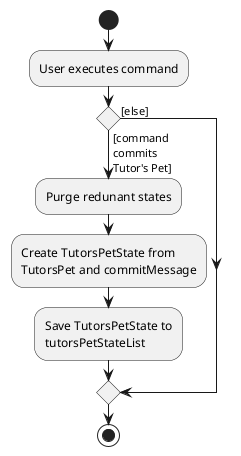 @startuml
start
:User executes command;

'Since the beta syntax does not support placing the condition outside the
'diamond we place it as the true branch instead.

if () then ([command\ncommits\nTutor's Pet]\n)
    :Purge redunant states;
    :Create TutorsPetState from
    TutorsPet and commitMessage;
    :Save TutorsPetState to
    tutorsPetStateList;
else ([else])
endif
stop
@enduml
